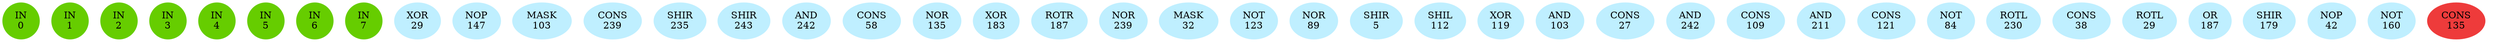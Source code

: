 graph EACircuit {
rankdir=BT;
ranksep=0.75;
ordering=out;
splines=polyline;
node [style=filled, color=lightblue2];

{ rank=same;
node [color=chartreuse3];
"-1_0"[label="IN\n0"];
node [color=chartreuse3];
"-1_1"[label="IN\n1"];
node [color=chartreuse3];
"-1_2"[label="IN\n2"];
node [color=chartreuse3];
"-1_3"[label="IN\n3"];
node [color=chartreuse3];
"-1_4"[label="IN\n4"];
node [color=chartreuse3];
"-1_5"[label="IN\n5"];
node [color=chartreuse3];
"-1_6"[label="IN\n6"];
node [color=chartreuse3];
"-1_7"[label="IN\n7"];
}
{ rank=same;
node [color=lightblue1];
"0_0"[label="XOR\n29"];
node [color=lightblue1];
"0_1"[label="NOP\n147"];
node [color=lightblue1];
"0_2"[label="MASK\n103"];
node [color=lightblue1];
"0_3"[label="CONS\n239"];
node [color=lightblue1];
"0_4"[label="SHIR\n235"];
node [color=lightblue1];
"0_5"[label="SHIR\n243"];
node [color=lightblue1];
"0_6"[label="AND\n242"];
node [color=lightblue1];
"0_7"[label="CONS\n58"];
}
{ rank=same;
node [color=lightblue1];
"1_0"[label="NOR\n135"];
node [color=lightblue1];
"1_1"[label="XOR\n183"];
node [color=lightblue1];
"1_2"[label="ROTR\n187"];
node [color=lightblue1];
"1_3"[label="NOR\n239"];
node [color=lightblue1];
"1_4"[label="MASK\n32"];
node [color=lightblue1];
"1_5"[label="NOT\n123"];
node [color=lightblue1];
"1_6"[label="NOR\n89"];
node [color=lightblue1];
"1_7"[label="SHIR\n5"];
}
{ rank=same;
node [color=lightblue1];
"2_0"[label="SHIL\n112"];
node [color=lightblue1];
"2_1"[label="XOR\n119"];
node [color=lightblue1];
"2_2"[label="AND\n103"];
node [color=lightblue1];
"2_3"[label="CONS\n27"];
node [color=lightblue1];
"2_4"[label="AND\n242"];
node [color=lightblue1];
"2_5"[label="CONS\n109"];
node [color=lightblue1];
"2_6"[label="AND\n211"];
node [color=lightblue1];
"2_7"[label="CONS\n121"];
}
{ rank=same;
node [color=lightblue1];
"3_0"[label="NOT\n84"];
node [color=lightblue1];
"3_1"[label="ROTL\n230"];
node [color=lightblue1];
"3_2"[label="CONS\n38"];
node [color=lightblue1];
"3_3"[label="ROTL\n29"];
node [color=lightblue1];
"3_4"[label="OR\n187"];
node [color=lightblue1];
"3_5"[label="SHIR\n179"];
node [color=lightblue1];
"3_6"[label="NOP\n42"];
node [color=lightblue1];
"3_7"[label="NOT\n160"];
}
{ rank=same;
node [color=brown2];
"4_0"[label="CONS\n135"];
}
edge[style=invis];
"-1_0" -- "-1_1" -- "-1_2" -- "-1_3" -- "-1_4" -- "-1_5" -- "-1_6" -- "-1_7";
"0_0" -- "0_1" -- "0_2" -- "0_3" -- "0_4" -- "0_5" -- "0_6" -- "0_7";
"1_0" -- "1_1" -- "1_2" -- "1_3" -- "1_4" -- "1_5" -- "1_6" -- "1_7";
"2_0" -- "2_1" -- "2_2" -- "2_3" -- "2_4" -- "2_5" -- "2_6" -- "2_7";
"3_0" -- "3_1" -- "3_2" -- "3_3" -- "3_4" -- "3_5" -- "3_6" -- "3_7";
"4_0" -- "4_0";
edge[style=solid];
}